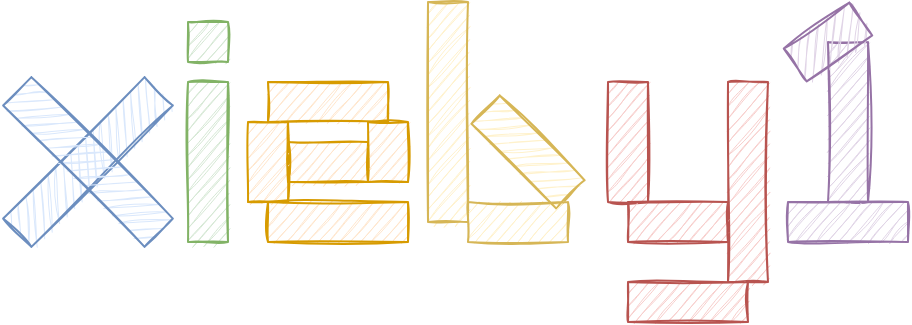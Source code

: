 <mxfile compressed="false" version="15.8.7" type="device">
  <diagram id="BwudaK_U2MyzwN0ZqxtJ" name="Page-1">
    <mxGraphModel dx="471" dy="363" grid="1" gridSize="10" guides="0" tooltips="1" connect="1" arrows="1" fold="1" page="1" pageScale="1" pageWidth="850" pageHeight="1100" math="0" shadow="0">
      <root>
        <mxCell id="0" />
        <mxCell id="1" parent="0" />
        <mxCell id="6GXExk1s070-htVByGJ2-8" value="" style="rounded=0;whiteSpace=wrap;html=1;sketch=1;rotation=-45;fillColor=#dae8fc;strokeColor=#6c8ebf;" vertex="1" parent="1">
          <mxGeometry x="70" y="150" width="100" height="20" as="geometry" />
        </mxCell>
        <mxCell id="6GXExk1s070-htVByGJ2-9" value="" style="rounded=0;whiteSpace=wrap;html=1;sketch=1;rotation=45;fillColor=#dae8fc;strokeColor=#6c8ebf;" vertex="1" parent="1">
          <mxGeometry x="70" y="150" width="100" height="20" as="geometry" />
        </mxCell>
        <mxCell id="6GXExk1s070-htVByGJ2-15" value="" style="rounded=0;whiteSpace=wrap;html=1;fillColor=#fff2cc;strokeColor=#d6b656;sketch=1;" vertex="1" parent="1">
          <mxGeometry x="290" y="80" width="20" height="110" as="geometry" />
        </mxCell>
        <mxCell id="6GXExk1s070-htVByGJ2-18" value="" style="rounded=0;whiteSpace=wrap;html=1;sketch=1;rotation=45;fillColor=#fff2cc;strokeColor=#d6b656;" vertex="1" parent="1">
          <mxGeometry x="310" y="145" width="60" height="20" as="geometry" />
        </mxCell>
        <mxCell id="6GXExk1s070-htVByGJ2-19" value="" style="rounded=0;whiteSpace=wrap;html=1;sketch=1;fillColor=#fff2cc;strokeColor=#d6b656;" vertex="1" parent="1">
          <mxGeometry x="310" y="180" width="50" height="20" as="geometry" />
        </mxCell>
        <mxCell id="6GXExk1s070-htVByGJ2-20" value="" style="rounded=0;whiteSpace=wrap;html=1;sketch=1;fillColor=#d5e8d4;strokeColor=#82b366;" vertex="1" parent="1">
          <mxGeometry x="170" y="120" width="20" height="80" as="geometry" />
        </mxCell>
        <mxCell id="6GXExk1s070-htVByGJ2-21" value="" style="rounded=0;whiteSpace=wrap;html=1;sketch=1;fillColor=#d5e8d4;strokeColor=#82b366;" vertex="1" parent="1">
          <mxGeometry x="170" y="90" width="20" height="20" as="geometry" />
        </mxCell>
        <mxCell id="6GXExk1s070-htVByGJ2-22" value="" style="rounded=0;whiteSpace=wrap;html=1;sketch=1;fillColor=#ffe6cc;strokeColor=#d79b00;" vertex="1" parent="1">
          <mxGeometry x="210" y="120" width="60" height="20" as="geometry" />
        </mxCell>
        <mxCell id="6GXExk1s070-htVByGJ2-23" value="" style="rounded=0;whiteSpace=wrap;html=1;sketch=1;fillColor=#ffe6cc;strokeColor=#d79b00;" vertex="1" parent="1">
          <mxGeometry x="200" y="140" width="20" height="40" as="geometry" />
        </mxCell>
        <mxCell id="6GXExk1s070-htVByGJ2-24" value="" style="rounded=0;whiteSpace=wrap;html=1;sketch=1;fillColor=#ffe6cc;strokeColor=#d79b00;" vertex="1" parent="1">
          <mxGeometry x="210" y="180" width="70" height="20" as="geometry" />
        </mxCell>
        <mxCell id="6GXExk1s070-htVByGJ2-25" value="" style="rounded=0;whiteSpace=wrap;html=1;sketch=1;fillColor=#ffe6cc;strokeColor=#d79b00;" vertex="1" parent="1">
          <mxGeometry x="220" y="150" width="40" height="20" as="geometry" />
        </mxCell>
        <mxCell id="6GXExk1s070-htVByGJ2-26" value="" style="rounded=0;whiteSpace=wrap;html=1;sketch=1;fillColor=#ffe6cc;strokeColor=#d79b00;" vertex="1" parent="1">
          <mxGeometry x="260" y="140" width="20" height="30" as="geometry" />
        </mxCell>
        <mxCell id="6GXExk1s070-htVByGJ2-27" value="" style="rounded=0;whiteSpace=wrap;html=1;sketch=1;fillColor=#f8cecc;strokeColor=#b85450;" vertex="1" parent="1">
          <mxGeometry x="380" y="120" width="20" height="60" as="geometry" />
        </mxCell>
        <mxCell id="6GXExk1s070-htVByGJ2-28" value="" style="rounded=0;whiteSpace=wrap;html=1;sketch=1;fillColor=#f8cecc;strokeColor=#b85450;" vertex="1" parent="1">
          <mxGeometry x="440" y="120" width="20" height="100" as="geometry" />
        </mxCell>
        <mxCell id="6GXExk1s070-htVByGJ2-29" value="" style="rounded=0;whiteSpace=wrap;html=1;sketch=1;fillColor=#f8cecc;strokeColor=#b85450;" vertex="1" parent="1">
          <mxGeometry x="390" y="180" width="50" height="20" as="geometry" />
        </mxCell>
        <mxCell id="6GXExk1s070-htVByGJ2-30" value="" style="rounded=0;whiteSpace=wrap;html=1;sketch=1;fillColor=#f8cecc;strokeColor=#b85450;" vertex="1" parent="1">
          <mxGeometry x="390" y="220" width="60" height="20" as="geometry" />
        </mxCell>
        <mxCell id="6GXExk1s070-htVByGJ2-31" value="" style="rounded=0;whiteSpace=wrap;html=1;sketch=1;fillColor=#e1d5e7;strokeColor=#9673a6;" vertex="1" parent="1">
          <mxGeometry x="490" y="100" width="20" height="80" as="geometry" />
        </mxCell>
        <mxCell id="6GXExk1s070-htVByGJ2-32" value="" style="rounded=0;whiteSpace=wrap;html=1;sketch=1;fillColor=#e1d5e7;strokeColor=#9673a6;" vertex="1" parent="1">
          <mxGeometry x="470" y="180" width="60" height="20" as="geometry" />
        </mxCell>
        <mxCell id="6GXExk1s070-htVByGJ2-33" value="" style="rounded=0;whiteSpace=wrap;html=1;sketch=1;rotation=-35;fillColor=#e1d5e7;strokeColor=#9673a6;" vertex="1" parent="1">
          <mxGeometry x="470" y="90" width="40" height="20" as="geometry" />
        </mxCell>
      </root>
    </mxGraphModel>
  </diagram>
</mxfile>

